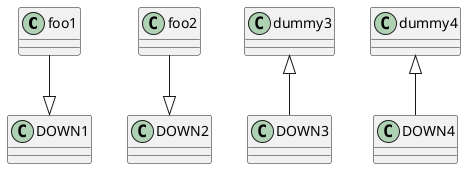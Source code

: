 {
  "sha1": "qwahv5rpk5zthp54qdmzsrwn7bp37h2",
  "insertion": {
    "when": "2024-06-04T17:28:43Z",
    "user": "plantuml@gmail.com"
  }
}
@startuml
foo1 -down-|> DOWN1
foo2 --|> DOWN2

dummy3 <|-- DOWN3
dummy4 <|-do- DOWN4
@enduml
